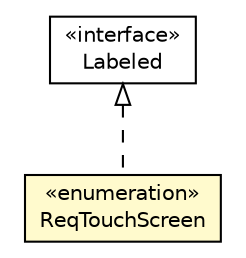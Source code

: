 #!/usr/local/bin/dot
#
# Class diagram 
# Generated by UMLGraph version 5.1 (http://www.umlgraph.org/)
#

digraph G {
	edge [fontname="Helvetica",fontsize=10,labelfontname="Helvetica",labelfontsize=10];
	node [fontname="Helvetica",fontsize=10,shape=plaintext];
	nodesep=0.25;
	ranksep=0.5;
	// org.androidtransfuse.model.manifest.ReqTouchScreen
	c23881 [label=<<table title="org.androidtransfuse.model.manifest.ReqTouchScreen" border="0" cellborder="1" cellspacing="0" cellpadding="2" port="p" bgcolor="lemonChiffon" href="./ReqTouchScreen.html">
		<tr><td><table border="0" cellspacing="0" cellpadding="1">
<tr><td align="center" balign="center"> &#171;enumeration&#187; </td></tr>
<tr><td align="center" balign="center"> ReqTouchScreen </td></tr>
		</table></td></tr>
		</table>>, fontname="Helvetica", fontcolor="black", fontsize=10.0];
	//org.androidtransfuse.model.manifest.ReqTouchScreen implements org.androidtransfuse.annotations.Labeled
	c24227:p -> c23881:p [dir=back,arrowtail=empty,style=dashed];
	// org.androidtransfuse.annotations.Labeled
	c24227 [label=<<table title="org.androidtransfuse.annotations.Labeled" border="0" cellborder="1" cellspacing="0" cellpadding="2" port="p" href="http://java.sun.com/j2se/1.4.2/docs/api/org/androidtransfuse/annotations/Labeled.html">
		<tr><td><table border="0" cellspacing="0" cellpadding="1">
<tr><td align="center" balign="center"> &#171;interface&#187; </td></tr>
<tr><td align="center" balign="center"> Labeled </td></tr>
		</table></td></tr>
		</table>>, fontname="Helvetica", fontcolor="black", fontsize=10.0];
}

